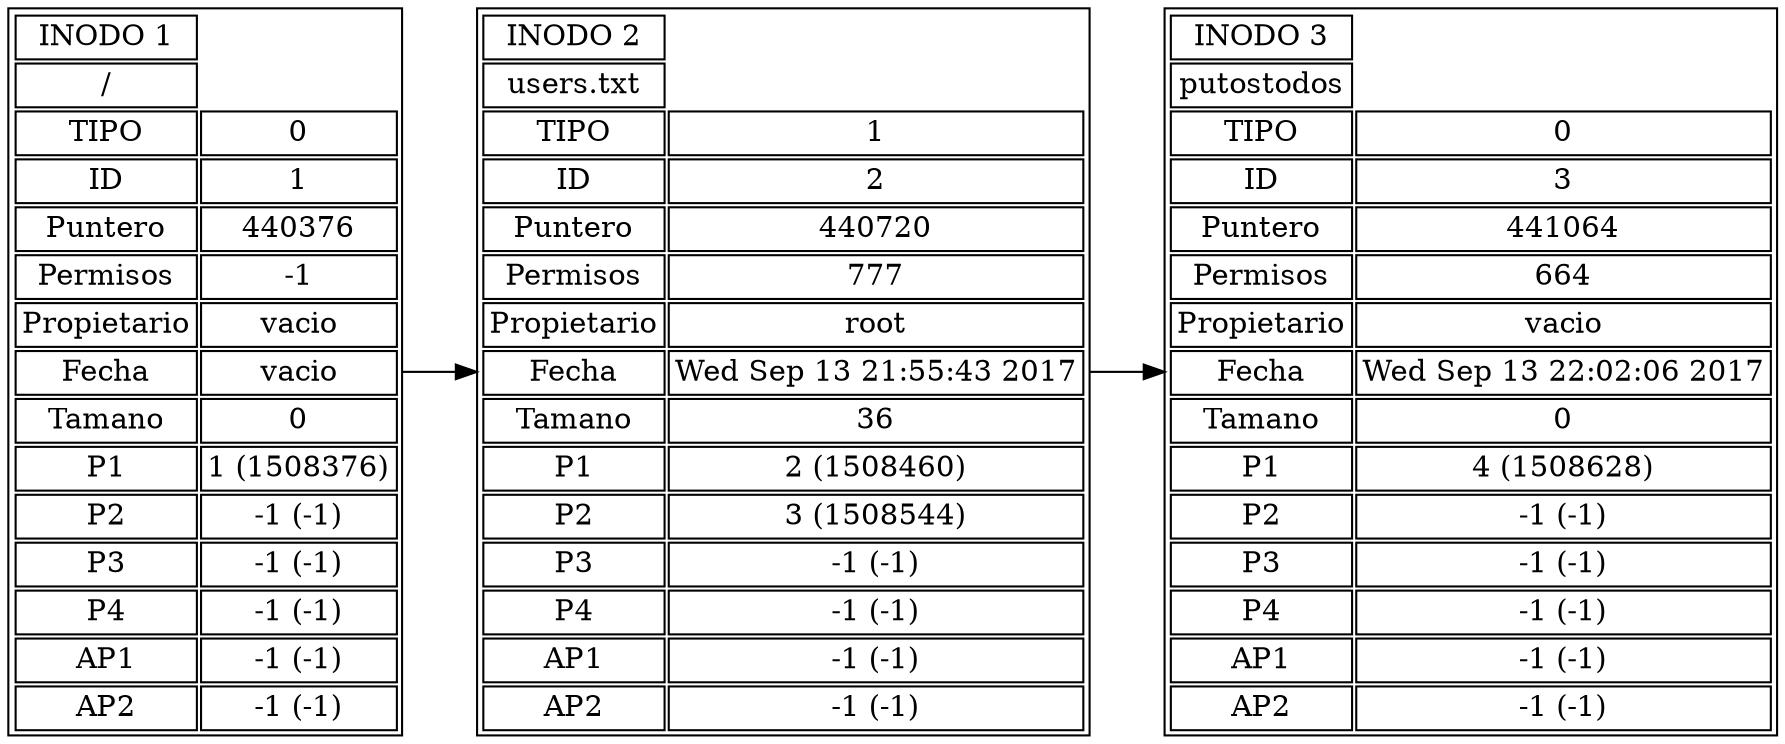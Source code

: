 digraph reporte_inodos { 
node [shape=plaintext] 
rankdir=LR 
nodei1[shape=none, margin=0, label=< 
<TABLE> 
<TR><TD>INODO 1</TD></TR>
<TR><TD>/</TD></TR>
<TR><TD>TIPO</TD><TD>0</TD></TR>
<TR><TD>ID</TD><TD>1</TD></TR>
<TR><TD>Puntero</TD><TD>440376</TD></TR>
<TR><TD>Permisos</TD><TD>-1</TD></TR>
<TR><TD>Propietario</TD><TD>vacio</TD></TR>
<TR><TD>Fecha</TD><TD>vacio</TD></TR>
<TR><TD>Tamano</TD><TD>0</TD></TR>
<TR><TD>P1</TD><TD PORT="uno">1 (1508376)</TD></TR>
<TR><TD>P2</TD><TD PORT="dos">-1 (-1)</TD></TR>
<TR><TD>P3</TD><TD PORT="tres">-1 (-1)</TD></TR>
<TR><TD>P4</TD><TD PORT="cuatro">-1 (-1)</TD></TR>
<TR><TD>AP1</TD><TD>-1 (-1)</TD></TR>
<TR><TD>AP2</TD><TD>-1 (-1)</TD></TR>
</TABLE>>]
nodei2[shape=none, margin=0, label=< 
<TABLE> 
<TR><TD>INODO 2</TD></TR>
<TR><TD>users.txt</TD></TR>
<TR><TD>TIPO</TD><TD>1</TD></TR>
<TR><TD>ID</TD><TD>2</TD></TR>
<TR><TD>Puntero</TD><TD>440720</TD></TR>
<TR><TD>Permisos</TD><TD>777</TD></TR>
<TR><TD>Propietario</TD><TD>root</TD></TR>
<TR><TD>Fecha</TD><TD>Wed Sep 13 21:55:43 2017
</TD></TR>
<TR><TD>Tamano</TD><TD>36</TD></TR>
<TR><TD>P1</TD><TD PORT="uno">2 (1508460)</TD></TR>
<TR><TD>P2</TD><TD PORT="dos">3 (1508544)</TD></TR>
<TR><TD>P3</TD><TD PORT="tres">-1 (-1)</TD></TR>
<TR><TD>P4</TD><TD PORT="cuatro">-1 (-1)</TD></TR>
<TR><TD>AP1</TD><TD>-1 (-1)</TD></TR>
<TR><TD>AP2</TD><TD>-1 (-1)</TD></TR>
</TABLE>>]
nodei1->nodei2;
nodei3[shape=none, margin=0, label=< 
<TABLE> 
<TR><TD>INODO 3</TD></TR>
<TR><TD>putostodos</TD></TR>
<TR><TD>TIPO</TD><TD>0</TD></TR>
<TR><TD>ID</TD><TD>3</TD></TR>
<TR><TD>Puntero</TD><TD>441064</TD></TR>
<TR><TD>Permisos</TD><TD>664</TD></TR>
<TR><TD>Propietario</TD><TD>vacio</TD></TR>
<TR><TD>Fecha</TD><TD>Wed Sep 13 22:02:06 2017
</TD></TR>
<TR><TD>Tamano</TD><TD>0</TD></TR>
<TR><TD>P1</TD><TD PORT="uno">4 (1508628)</TD></TR>
<TR><TD>P2</TD><TD PORT="dos">-1 (-1)</TD></TR>
<TR><TD>P3</TD><TD PORT="tres">-1 (-1)</TD></TR>
<TR><TD>P4</TD><TD PORT="cuatro">-1 (-1)</TD></TR>
<TR><TD>AP1</TD><TD>-1 (-1)</TD></TR>
<TR><TD>AP2</TD><TD>-1 (-1)</TD></TR>
</TABLE>>]
nodei2->nodei3;
}

